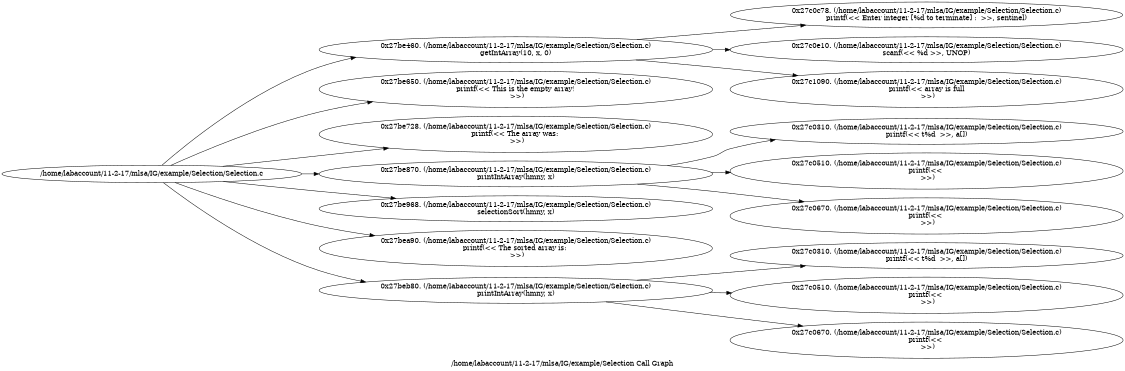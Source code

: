 digraph "/home/labaccount/11-2-17/mlsa/IG/example/Selection Call Graph" {
	graph [dpi=300
		rankdir=LR
		size="7.5, 10"
		label="/home/labaccount/11-2-17/mlsa/IG/example/Selection Call Graph"
	];

	Node0x859485235 [shape=oval, label="/home/labaccount/11-2-17/mlsa/IG/example/Selection/Selection.c"];
	Node0x842569266 [shape=oval, label="0x27be460. (/home/labaccount/11-2-17/mlsa/IG/example/Selection/Selection.c)\ngetIntArray(10, x, 0)"];
	Node0x859485235 -> Node0x842569266;
	Node0x841654980 [shape=oval, label="0x27be650. (/home/labaccount/11-2-17/mlsa/IG/example/Selection/Selection.c)\nprintf(<< This is the empty array!\n >>)"];
	Node0x859485235 -> Node0x841654980;
	Node0x298702897 [shape=oval, label="0x27be728. (/home/labaccount/11-2-17/mlsa/IG/example/Selection/Selection.c)\nprintf(<< The array was: \n >>)"];
	Node0x859485235 -> Node0x298702897;
	Node0x848623456 [shape=oval, label="0x27be870. (/home/labaccount/11-2-17/mlsa/IG/example/Selection/Selection.c)\nprintIntArray(hmny, x)"];
	Node0x859485235 -> Node0x848623456;
	Node0x877732298 [shape=oval, label="0x27be968. (/home/labaccount/11-2-17/mlsa/IG/example/Selection/Selection.c)\nselectionSort(hmny, x)"];
	Node0x859485235 -> Node0x877732298;
	Node0x964052755 [shape=oval, label="0x27bea90. (/home/labaccount/11-2-17/mlsa/IG/example/Selection/Selection.c)\nprintf(<< The sorted array is: \n >>)"];
	Node0x859485235 -> Node0x964052755;
	Node0x360783203 [shape=oval, label="0x27beb80. (/home/labaccount/11-2-17/mlsa/IG/example/Selection/Selection.c)\nprintIntArray(hmny, x)"];
	Node0x859485235 -> Node0x360783203;
	Node0x407124581 [shape=oval, label="0x27c0c78. (/home/labaccount/11-2-17/mlsa/IG/example/Selection/Selection.c)\nprintf(<< Enter integer [%d to terminate] :  >>, sentinel)"];
	Node0x842569266 -> Node0x407124581;
	Node0x804708318 [shape=oval, label="0x27c0e10. (/home/labaccount/11-2-17/mlsa/IG/example/Selection/Selection.c)\nscanf(<< %d >>, UNOP)"];
	Node0x842569266 -> Node0x804708318;
	Node0x815500536 [shape=oval, label="0x27c1090. (/home/labaccount/11-2-17/mlsa/IG/example/Selection/Selection.c)\nprintf(<< array is full\n >>)"];
	Node0x842569266 -> Node0x815500536;
	Node0x600089494 [shape=oval, label="0x27c0310. (/home/labaccount/11-2-17/mlsa/IG/example/Selection/Selection.c)\nprintf(<< \t%d  >>, a[])"];
	Node0x848623456 -> Node0x600089494;
	Node0x411084114 [shape=oval, label="0x27c0510. (/home/labaccount/11-2-17/mlsa/IG/example/Selection/Selection.c)\nprintf(<< \n >>)"];
	Node0x848623456 -> Node0x411084114;
	Node0x453995090 [shape=oval, label="0x27c0670. (/home/labaccount/11-2-17/mlsa/IG/example/Selection/Selection.c)\nprintf(<< \n >>)"];
	Node0x848623456 -> Node0x453995090;
	Node0x816725562 [shape=oval, label="0x27c0310. (/home/labaccount/11-2-17/mlsa/IG/example/Selection/Selection.c)\nprintf(<< \t%d  >>, a[])"];
	Node0x360783203 -> Node0x816725562;
	Node0x190125600 [shape=oval, label="0x27c0510. (/home/labaccount/11-2-17/mlsa/IG/example/Selection/Selection.c)\nprintf(<< \n >>)"];
	Node0x360783203 -> Node0x190125600;
	Node0x825532962 [shape=oval, label="0x27c0670. (/home/labaccount/11-2-17/mlsa/IG/example/Selection/Selection.c)\nprintf(<< \n >>)"];
	Node0x360783203 -> Node0x825532962;
}